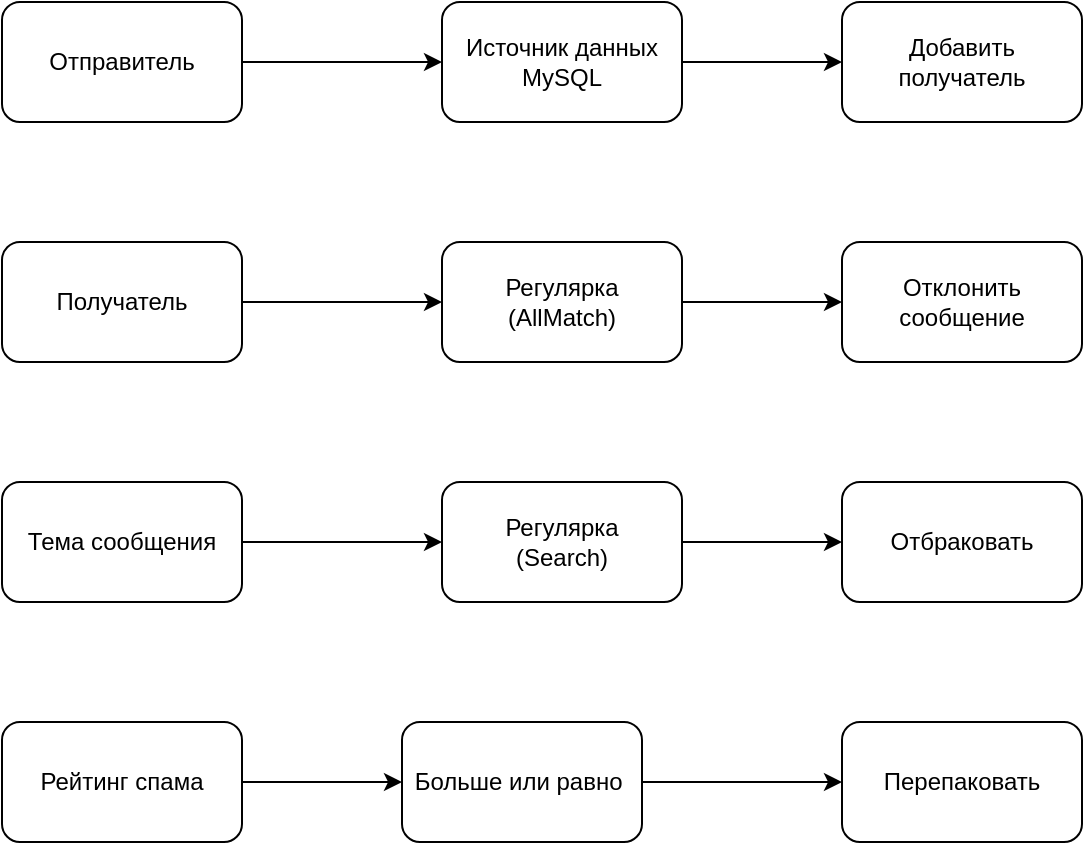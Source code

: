 <mxfile version="20.8.20" type="github">
  <diagram name="Page-1" id="2c0d36ab-eaac-3732-788b-9136903baeff">
    <mxGraphModel dx="1194" dy="774" grid="1" gridSize="10" guides="1" tooltips="1" connect="1" arrows="1" fold="1" page="1" pageScale="1.5" pageWidth="1169" pageHeight="827" background="none" math="0" shadow="0">
      <root>
        <mxCell id="0" />
        <mxCell id="1" parent="0" />
        <mxCell id="8afRX8IFsMgqCyRqhfEY-131" value="" style="edgeStyle=orthogonalEdgeStyle;rounded=0;orthogonalLoop=1;jettySize=auto;html=1;" edge="1" parent="1" source="8afRX8IFsMgqCyRqhfEY-123" target="8afRX8IFsMgqCyRqhfEY-129">
          <mxGeometry relative="1" as="geometry" />
        </mxCell>
        <mxCell id="8afRX8IFsMgqCyRqhfEY-123" value="Отправитель" style="rounded=1;whiteSpace=wrap;html=1;" vertex="1" parent="1">
          <mxGeometry x="40" y="40" width="120" height="60" as="geometry" />
        </mxCell>
        <mxCell id="8afRX8IFsMgqCyRqhfEY-130" value="" style="edgeStyle=orthogonalEdgeStyle;rounded=0;orthogonalLoop=1;jettySize=auto;html=1;" edge="1" parent="1" source="8afRX8IFsMgqCyRqhfEY-124" target="8afRX8IFsMgqCyRqhfEY-127">
          <mxGeometry relative="1" as="geometry" />
        </mxCell>
        <mxCell id="8afRX8IFsMgqCyRqhfEY-124" value="Получатель" style="rounded=1;whiteSpace=wrap;html=1;" vertex="1" parent="1">
          <mxGeometry x="40" y="160" width="120" height="60" as="geometry" />
        </mxCell>
        <mxCell id="8afRX8IFsMgqCyRqhfEY-138" value="" style="edgeStyle=orthogonalEdgeStyle;rounded=0;orthogonalLoop=1;jettySize=auto;html=1;" edge="1" parent="1" source="8afRX8IFsMgqCyRqhfEY-125" target="8afRX8IFsMgqCyRqhfEY-137">
          <mxGeometry relative="1" as="geometry" />
        </mxCell>
        <mxCell id="8afRX8IFsMgqCyRqhfEY-125" value="Тема сообщения" style="rounded=1;whiteSpace=wrap;html=1;" vertex="1" parent="1">
          <mxGeometry x="40" y="280" width="120" height="60" as="geometry" />
        </mxCell>
        <mxCell id="8afRX8IFsMgqCyRqhfEY-136" value="" style="edgeStyle=orthogonalEdgeStyle;rounded=0;orthogonalLoop=1;jettySize=auto;html=1;" edge="1" parent="1" source="8afRX8IFsMgqCyRqhfEY-127" target="8afRX8IFsMgqCyRqhfEY-135">
          <mxGeometry relative="1" as="geometry" />
        </mxCell>
        <mxCell id="8afRX8IFsMgqCyRqhfEY-127" value="Регулярка&lt;br&gt;(AllMatch)" style="rounded=1;whiteSpace=wrap;html=1;" vertex="1" parent="1">
          <mxGeometry x="260" y="160" width="120" height="60" as="geometry" />
        </mxCell>
        <mxCell id="8afRX8IFsMgqCyRqhfEY-133" value="" style="edgeStyle=orthogonalEdgeStyle;rounded=0;orthogonalLoop=1;jettySize=auto;html=1;" edge="1" parent="1" source="8afRX8IFsMgqCyRqhfEY-129" target="8afRX8IFsMgqCyRqhfEY-132">
          <mxGeometry relative="1" as="geometry" />
        </mxCell>
        <mxCell id="8afRX8IFsMgqCyRqhfEY-129" value="Источник данных&lt;br&gt;MySQL" style="rounded=1;whiteSpace=wrap;html=1;" vertex="1" parent="1">
          <mxGeometry x="260" y="40" width="120" height="60" as="geometry" />
        </mxCell>
        <mxCell id="8afRX8IFsMgqCyRqhfEY-132" value="Добавить получатель" style="rounded=1;whiteSpace=wrap;html=1;" vertex="1" parent="1">
          <mxGeometry x="460" y="40" width="120" height="60" as="geometry" />
        </mxCell>
        <mxCell id="8afRX8IFsMgqCyRqhfEY-135" value="Отклонить сообщение" style="rounded=1;whiteSpace=wrap;html=1;" vertex="1" parent="1">
          <mxGeometry x="460" y="160" width="120" height="60" as="geometry" />
        </mxCell>
        <mxCell id="8afRX8IFsMgqCyRqhfEY-140" value="" style="edgeStyle=orthogonalEdgeStyle;rounded=0;orthogonalLoop=1;jettySize=auto;html=1;" edge="1" parent="1" source="8afRX8IFsMgqCyRqhfEY-137" target="8afRX8IFsMgqCyRqhfEY-139">
          <mxGeometry relative="1" as="geometry" />
        </mxCell>
        <mxCell id="8afRX8IFsMgqCyRqhfEY-137" value="Регулярка&lt;br&gt;(Search)" style="rounded=1;whiteSpace=wrap;html=1;" vertex="1" parent="1">
          <mxGeometry x="260" y="280" width="120" height="60" as="geometry" />
        </mxCell>
        <mxCell id="8afRX8IFsMgqCyRqhfEY-139" value="Отбраковать" style="rounded=1;whiteSpace=wrap;html=1;" vertex="1" parent="1">
          <mxGeometry x="460" y="280" width="120" height="60" as="geometry" />
        </mxCell>
        <mxCell id="8afRX8IFsMgqCyRqhfEY-144" value="" style="edgeStyle=orthogonalEdgeStyle;rounded=0;orthogonalLoop=1;jettySize=auto;html=1;" edge="1" parent="1" source="8afRX8IFsMgqCyRqhfEY-141" target="8afRX8IFsMgqCyRqhfEY-143">
          <mxGeometry relative="1" as="geometry" />
        </mxCell>
        <mxCell id="8afRX8IFsMgqCyRqhfEY-141" value="Рейтинг спама" style="rounded=1;whiteSpace=wrap;html=1;" vertex="1" parent="1">
          <mxGeometry x="40" y="400" width="120" height="60" as="geometry" />
        </mxCell>
        <mxCell id="8afRX8IFsMgqCyRqhfEY-146" value="" style="edgeStyle=orthogonalEdgeStyle;rounded=0;orthogonalLoop=1;jettySize=auto;html=1;" edge="1" parent="1" source="8afRX8IFsMgqCyRqhfEY-143" target="8afRX8IFsMgqCyRqhfEY-145">
          <mxGeometry relative="1" as="geometry" />
        </mxCell>
        <mxCell id="8afRX8IFsMgqCyRqhfEY-143" value="Больше или равно&lt;span style=&quot;white-space: pre;&quot;&gt;	&lt;/span&gt;" style="rounded=1;whiteSpace=wrap;html=1;" vertex="1" parent="1">
          <mxGeometry x="240" y="400" width="120" height="60" as="geometry" />
        </mxCell>
        <mxCell id="8afRX8IFsMgqCyRqhfEY-145" value="Перепаковать" style="rounded=1;whiteSpace=wrap;html=1;" vertex="1" parent="1">
          <mxGeometry x="460" y="400" width="120" height="60" as="geometry" />
        </mxCell>
      </root>
    </mxGraphModel>
  </diagram>
</mxfile>

